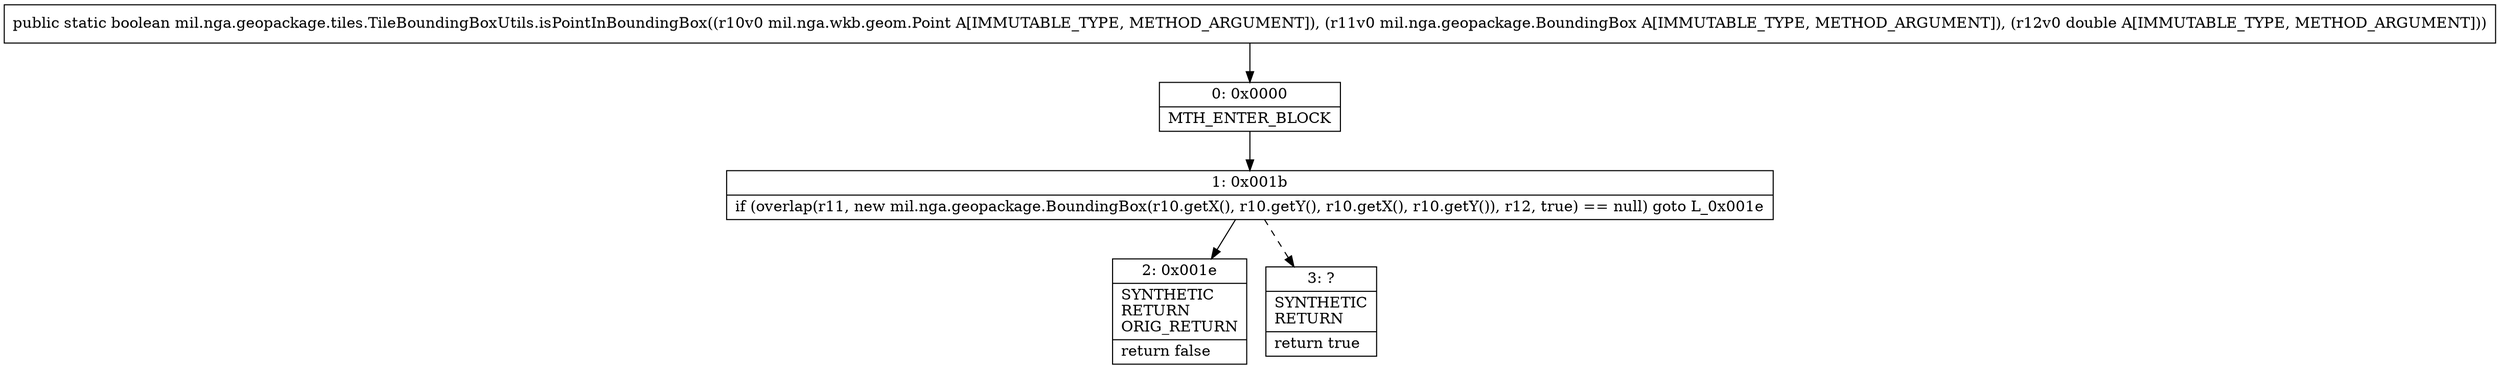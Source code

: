 digraph "CFG formil.nga.geopackage.tiles.TileBoundingBoxUtils.isPointInBoundingBox(Lmil\/nga\/wkb\/geom\/Point;Lmil\/nga\/geopackage\/BoundingBox;D)Z" {
Node_0 [shape=record,label="{0\:\ 0x0000|MTH_ENTER_BLOCK\l}"];
Node_1 [shape=record,label="{1\:\ 0x001b|if (overlap(r11, new mil.nga.geopackage.BoundingBox(r10.getX(), r10.getY(), r10.getX(), r10.getY()), r12, true) == null) goto L_0x001e\l}"];
Node_2 [shape=record,label="{2\:\ 0x001e|SYNTHETIC\lRETURN\lORIG_RETURN\l|return false\l}"];
Node_3 [shape=record,label="{3\:\ ?|SYNTHETIC\lRETURN\l|return true\l}"];
MethodNode[shape=record,label="{public static boolean mil.nga.geopackage.tiles.TileBoundingBoxUtils.isPointInBoundingBox((r10v0 mil.nga.wkb.geom.Point A[IMMUTABLE_TYPE, METHOD_ARGUMENT]), (r11v0 mil.nga.geopackage.BoundingBox A[IMMUTABLE_TYPE, METHOD_ARGUMENT]), (r12v0 double A[IMMUTABLE_TYPE, METHOD_ARGUMENT])) }"];
MethodNode -> Node_0;
Node_0 -> Node_1;
Node_1 -> Node_2;
Node_1 -> Node_3[style=dashed];
}

